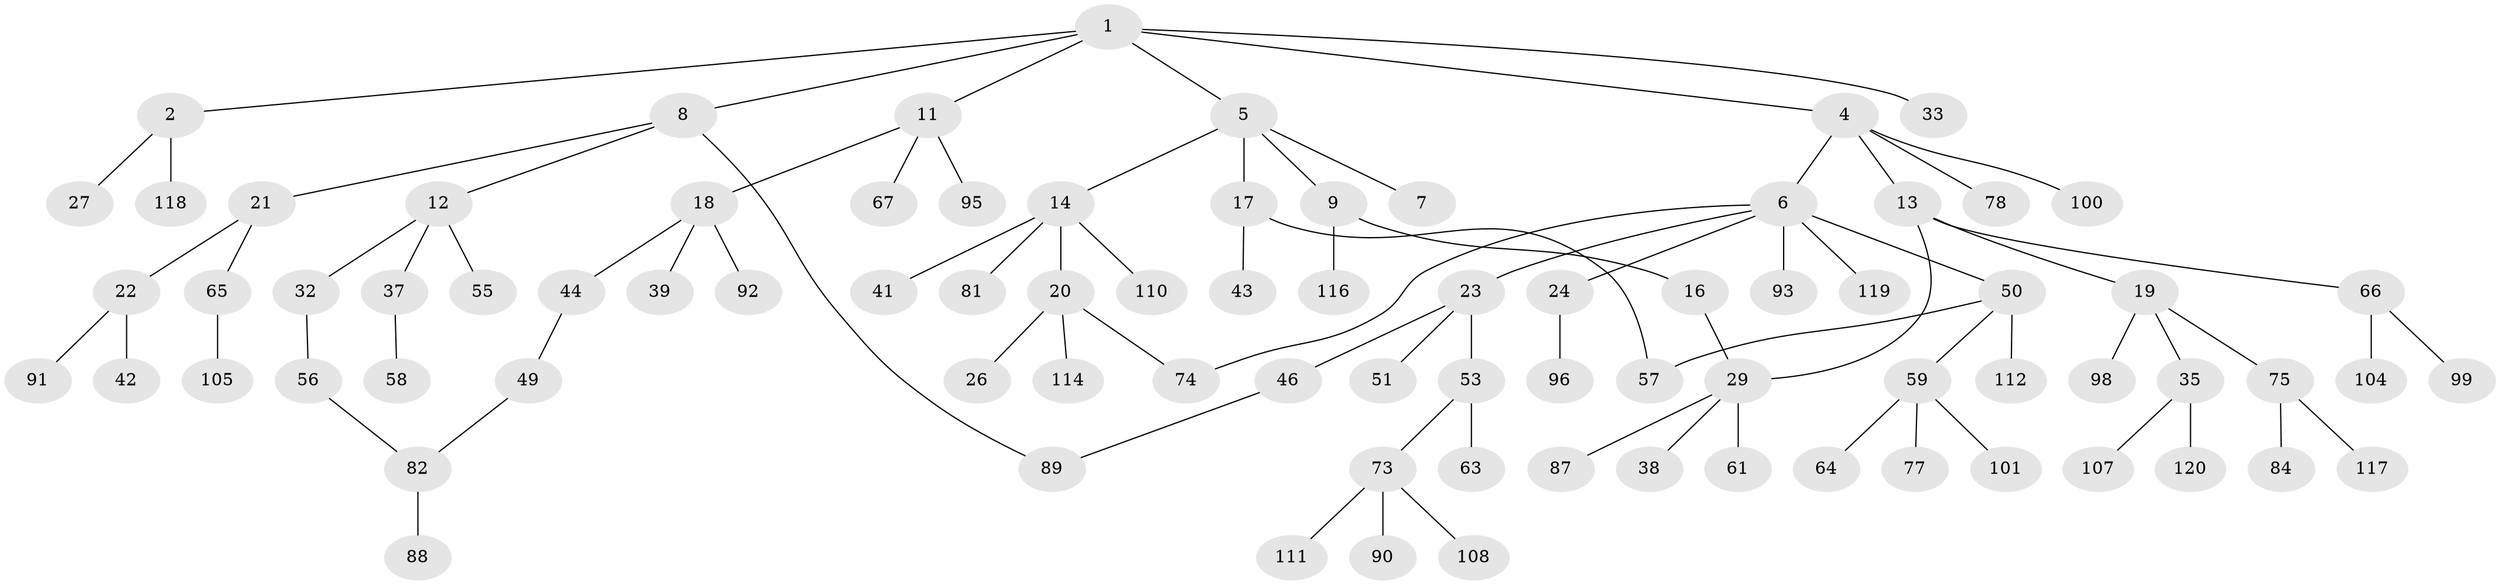 // Generated by graph-tools (version 1.1) at 2025/51/02/27/25 19:51:38]
// undirected, 84 vertices, 88 edges
graph export_dot {
graph [start="1"]
  node [color=gray90,style=filled];
  1 [super="+3"];
  2 [super="+10"];
  4;
  5 [super="+52"];
  6 [super="+25"];
  7;
  8;
  9;
  11 [super="+94"];
  12 [super="+40"];
  13 [super="+15"];
  14 [super="+28"];
  16 [super="+113"];
  17 [super="+60"];
  18;
  19 [super="+80"];
  20 [super="+47"];
  21 [super="+54"];
  22 [super="+36"];
  23 [super="+34"];
  24 [super="+85"];
  26 [super="+30"];
  27;
  29 [super="+31"];
  32 [super="+71"];
  33;
  35 [super="+62"];
  37 [super="+45"];
  38;
  39 [super="+76"];
  41;
  42;
  43;
  44 [super="+48"];
  46;
  49;
  50 [super="+72"];
  51 [super="+79"];
  53;
  55;
  56 [super="+86"];
  57 [super="+68"];
  58;
  59 [super="+83"];
  61 [super="+109"];
  63 [super="+69"];
  64;
  65 [super="+70"];
  66 [super="+103"];
  67;
  73 [super="+97"];
  74 [super="+121"];
  75;
  77;
  78;
  81;
  82 [super="+106"];
  84;
  87;
  88;
  89 [super="+102"];
  90;
  91;
  92 [super="+115"];
  93;
  95;
  96;
  98;
  99;
  100;
  101;
  104;
  105;
  107;
  108;
  110;
  111;
  112;
  114;
  116;
  117;
  118;
  119;
  120;
  1 -- 2;
  1 -- 8;
  1 -- 11;
  1 -- 4;
  1 -- 5;
  1 -- 33;
  2 -- 118;
  2 -- 27;
  4 -- 6;
  4 -- 13;
  4 -- 78;
  4 -- 100;
  5 -- 7;
  5 -- 9;
  5 -- 14;
  5 -- 17;
  6 -- 23;
  6 -- 24;
  6 -- 50;
  6 -- 119;
  6 -- 74;
  6 -- 93;
  8 -- 12;
  8 -- 21;
  8 -- 89;
  9 -- 16;
  9 -- 116;
  11 -- 18;
  11 -- 67;
  11 -- 95;
  12 -- 32;
  12 -- 37;
  12 -- 55;
  13 -- 19;
  13 -- 29;
  13 -- 66;
  14 -- 20;
  14 -- 41;
  14 -- 81;
  14 -- 110;
  16 -- 29;
  17 -- 43;
  17 -- 57;
  18 -- 39;
  18 -- 44;
  18 -- 92;
  19 -- 35;
  19 -- 75;
  19 -- 98;
  20 -- 26;
  20 -- 74;
  20 -- 114;
  21 -- 22;
  21 -- 65;
  22 -- 42;
  22 -- 91;
  23 -- 51;
  23 -- 53;
  23 -- 46;
  24 -- 96;
  29 -- 38;
  29 -- 61 [weight=2];
  29 -- 87;
  32 -- 56;
  35 -- 120;
  35 -- 107;
  37 -- 58;
  44 -- 49;
  46 -- 89;
  49 -- 82;
  50 -- 59;
  50 -- 57;
  50 -- 112;
  53 -- 63;
  53 -- 73;
  56 -- 82;
  59 -- 64;
  59 -- 77;
  59 -- 101;
  65 -- 105;
  66 -- 99;
  66 -- 104;
  73 -- 90;
  73 -- 108;
  73 -- 111;
  75 -- 84;
  75 -- 117;
  82 -- 88;
}
